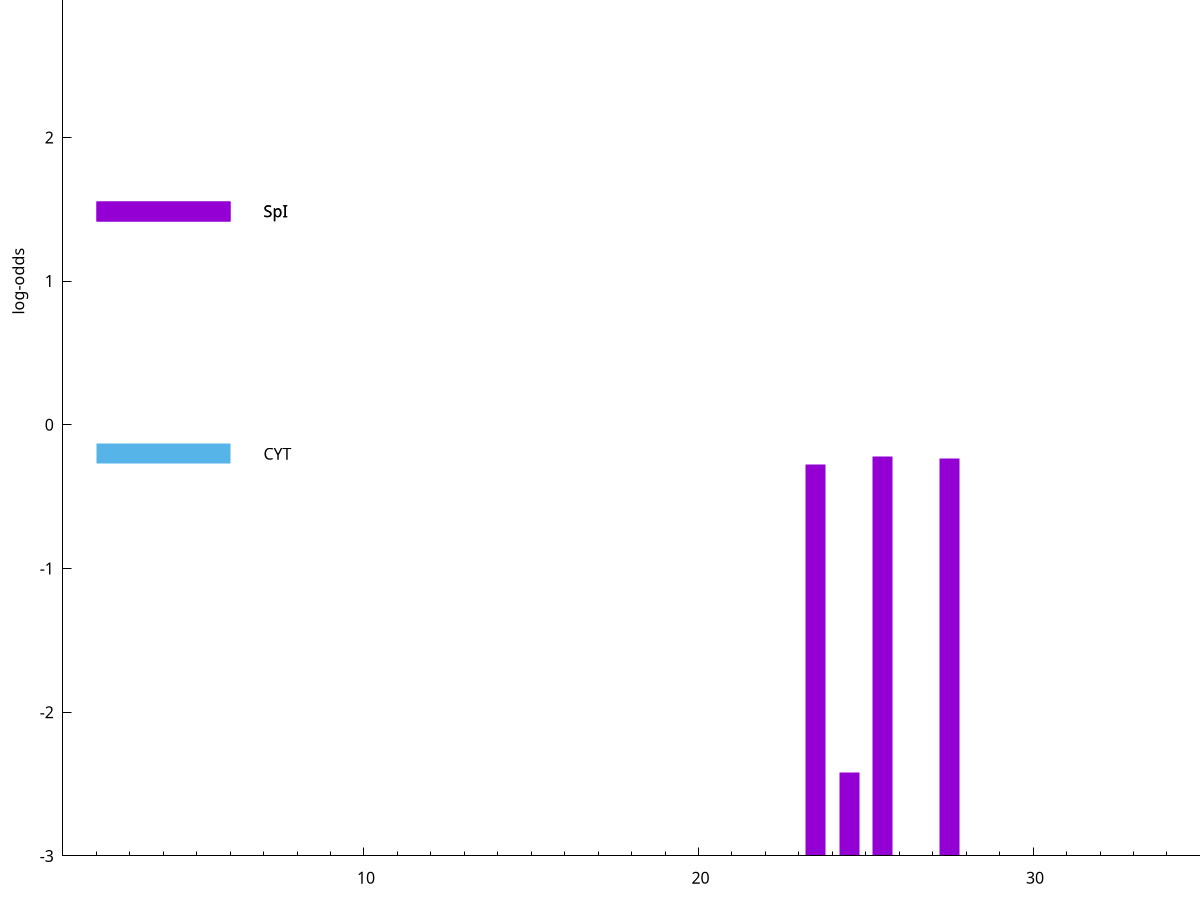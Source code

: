 set title "LipoP predictions for SRR3467249.gff"
set size 2., 1.4
set xrange [1:70] 
set mxtics 10
set yrange [-3:5]
set y2range [0:8]
set ylabel "log-odds"
set term postscript eps color solid "Helvetica" 30
set output "SRR3467249.gff39.eps"
set arrow from 2,1.48588 to 6,1.48588 nohead lt 1 lw 20
set label "SpI" at 7,1.48588
set arrow from 2,-0.200913 to 6,-0.200913 nohead lt 3 lw 20
set label "CYT" at 7,-0.200913
set arrow from 2,1.48588 to 6,1.48588 nohead lt 1 lw 20
set label "SpI" at 7,1.48588
# NOTE: The scores below are the log-odds scores with the threshold
# NOTE: subtracted (a hack to make gnuplot make the histogram all
# NOTE: look nice).
plot "-" axes x1y2 title "" with impulses lt 1 lw 20
25.500000 2.777509
27.500000 2.762546
23.500000 2.721949
24.500000 0.583020
e
exit
